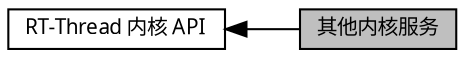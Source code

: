 digraph "其他内核服务"
{
  edge [fontname="FreeSans.ttf",fontsize="10",labelfontname="FreeSans.ttf",labelfontsize="10"];
  node [fontname="FreeSans.ttf",fontsize="10",shape=record];
  rankdir=LR;
  Node1 [label="RT-Thread 内核 API",height=0.2,width=0.4,color="black", fillcolor="white", style="filled",URL="$group___kernel.html"];
  Node0 [label="其他内核服务",height=0.2,width=0.4,color="black", fillcolor="grey75", style="filled", fontcolor="black"];
  Node1->Node0 [shape=plaintext, dir="back", style="solid"];
}
